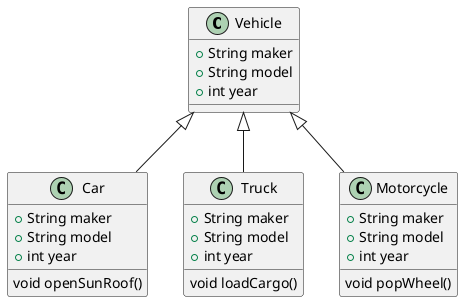@startuml
class Vehicle{
+String maker
+String model
+int year
}

class Car extends Vehicle{
+String maker
+String model
+int year
void openSunRoof()
}

class Truck extends Vehicle{
+String maker
+String model
+int year
void loadCargo()
}

class Motorcycle extends Vehicle{
+String maker
+String model
+int year
void popWheel()
}

@enduml